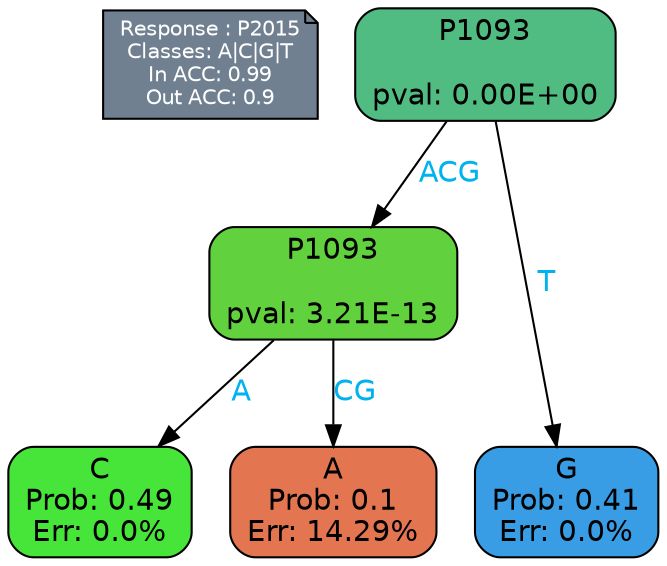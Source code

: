 digraph Tree {
node [shape=box, style="filled, rounded", color="black", fontname=helvetica] ;
graph [ranksep=equally, splines=polylines, bgcolor=transparent, dpi=600] ;
edge [fontname=helvetica] ;
LEGEND [label="Response : P2015
Classes: A|C|G|T
In ACC: 0.99
Out ACC: 0.9
",shape=note,align=left,style=filled,fillcolor="slategray",fontcolor="white",fontsize=10];1 [label="P1093

pval: 0.00E+00", fillcolor="#50bc81"] ;
2 [label="P1093

pval: 3.21E-13", fillcolor="#61d23d"] ;
3 [label="C
Prob: 0.49
Err: 0.0%", fillcolor="#47e539"] ;
4 [label="A
Prob: 0.1
Err: 14.29%", fillcolor="#e37651"] ;
5 [label="G
Prob: 0.41
Err: 0.0%", fillcolor="#399de5"] ;
1 -> 2 [label="ACG",fontcolor=deepskyblue2] ;
1 -> 5 [label="T",fontcolor=deepskyblue2] ;
2 -> 3 [label="A",fontcolor=deepskyblue2] ;
2 -> 4 [label="CG",fontcolor=deepskyblue2] ;
{rank = same; 3;4;5;}{rank = same; LEGEND;1;}}